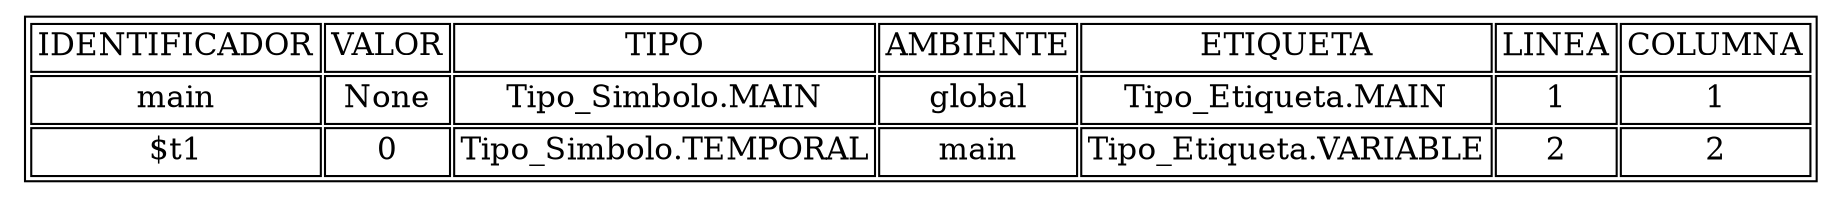 digraph tabla{
graph [ratio=fill];node [label="\N", fontsize=15, shape=plaintext];
graph [bb="0,0,352,154"];
arset [label=<<TABLE ALIGN="LEFT">
<TR><TD>IDENTIFICADOR</TD><TD>VALOR</TD><TD>TIPO</TD><TD>AMBIENTE</TD><TD>ETIQUETA</TD><TD>LINEA</TD><TD>COLUMNA</TD></TR>
<TR><TD>main</TD><TD>None</TD><TD>Tipo_Simbolo.MAIN</TD><TD>global</TD><TD>Tipo_Etiqueta.MAIN</TD><TD>1</TD><TD>1</TD></TR>
<TR><TD>$t1</TD><TD>0</TD><TD>Tipo_Simbolo.TEMPORAL</TD><TD>main</TD><TD>Tipo_Etiqueta.VARIABLE</TD><TD>2</TD><TD>2</TD></TR>
</TABLE>
>, ];
}